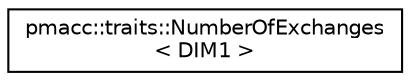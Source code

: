 digraph "Graphical Class Hierarchy"
{
 // LATEX_PDF_SIZE
  edge [fontname="Helvetica",fontsize="10",labelfontname="Helvetica",labelfontsize="10"];
  node [fontname="Helvetica",fontsize="10",shape=record];
  rankdir="LR";
  Node0 [label="pmacc::traits::NumberOfExchanges\l\< DIM1 \>",height=0.2,width=0.4,color="black", fillcolor="white", style="filled",URL="$structpmacc_1_1traits_1_1_number_of_exchanges_3_01_d_i_m1_01_4.html",tooltip=" "];
}
